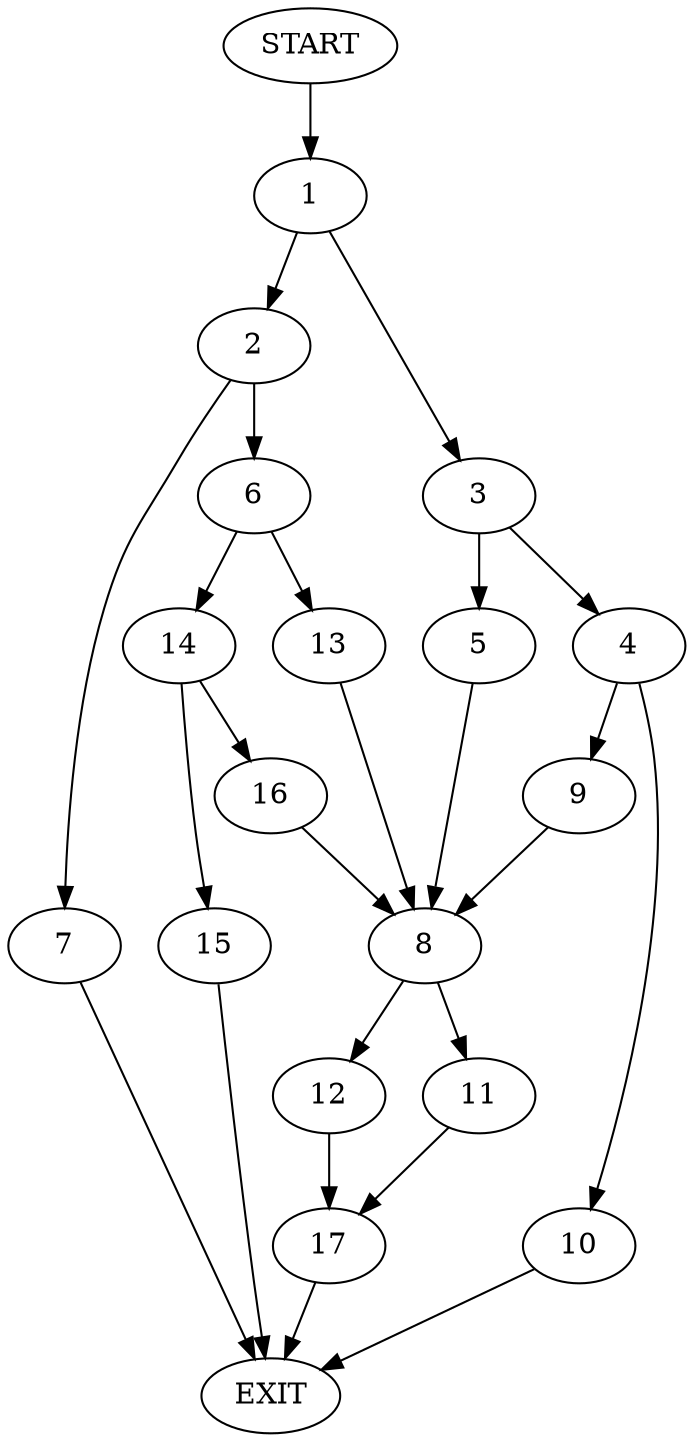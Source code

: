 digraph {
0 [label="START"]
18 [label="EXIT"]
0 -> 1
1 -> 2
1 -> 3
3 -> 4
3 -> 5
2 -> 6
2 -> 7
5 -> 8
4 -> 9
4 -> 10
8 -> 11
8 -> 12
9 -> 8
10 -> 18
7 -> 18
6 -> 13
6 -> 14
13 -> 8
14 -> 15
14 -> 16
15 -> 18
16 -> 8
12 -> 17
11 -> 17
17 -> 18
}
